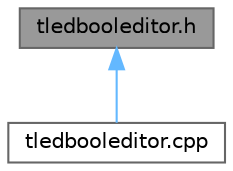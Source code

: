 digraph "tledbooleditor.h"
{
 // LATEX_PDF_SIZE
  bgcolor="transparent";
  edge [fontname=Helvetica,fontsize=10,labelfontname=Helvetica,labelfontsize=10];
  node [fontname=Helvetica,fontsize=10,shape=box,height=0.2,width=0.4];
  Node1 [label="tledbooleditor.h",height=0.2,width=0.4,color="gray40", fillcolor="grey60", style="filled", fontcolor="black",tooltip=" "];
  Node1 -> Node2 [dir="back",color="steelblue1",style="solid"];
  Node2 [label="tledbooleditor.cpp",height=0.2,width=0.4,color="grey40", fillcolor="white", style="filled",URL="$base_2cumbia-qtcontrols-ng-base-designer_2forms_2tledbooleditor_8cpp.html",tooltip=" "];
}
